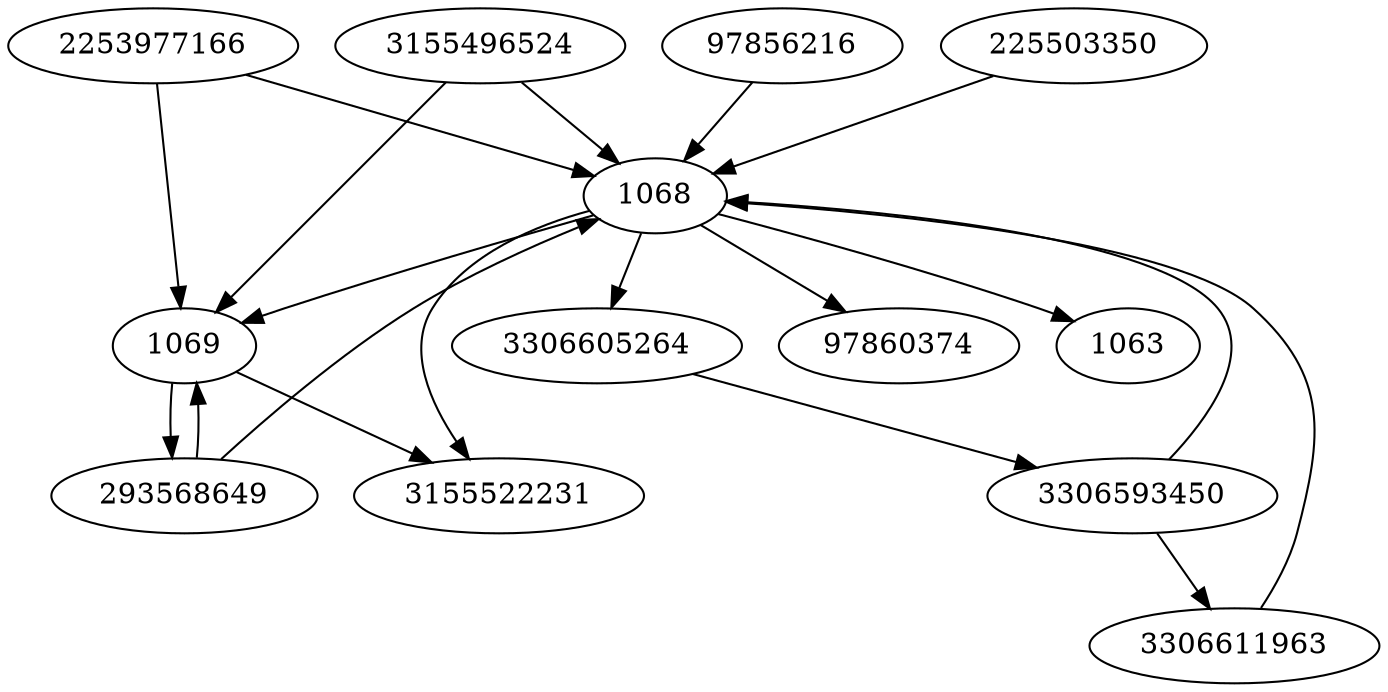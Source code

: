 strict digraph  {
1063;
293568649;
3306593450;
3155496524;
1069;
2253977166;
97856216;
3306605264;
1068;
225503350;
3155522231;
97860374;
3306611963;
293568649 -> 1069;
293568649 -> 1068;
3306593450 -> 1068;
3306593450 -> 3306611963;
3155496524 -> 1068;
3155496524 -> 1069;
1069 -> 293568649;
1069 -> 3155522231;
2253977166 -> 1068;
2253977166 -> 1069;
97856216 -> 1068;
3306605264 -> 3306593450;
1068 -> 1069;
1068 -> 97860374;
1068 -> 3155522231;
1068 -> 1063;
1068 -> 3306605264;
225503350 -> 1068;
3306611963 -> 1068;
}
